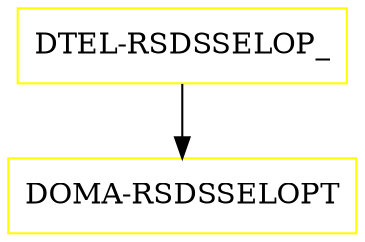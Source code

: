 digraph G {
  "DTEL-RSDSSELOP_" [shape=box,color=yellow];
  "DOMA-RSDSSELOPT" [shape=box,color=yellow,URL="./DOMA_RSDSSELOPT.html"];
  "DTEL-RSDSSELOP_" -> "DOMA-RSDSSELOPT";
}
